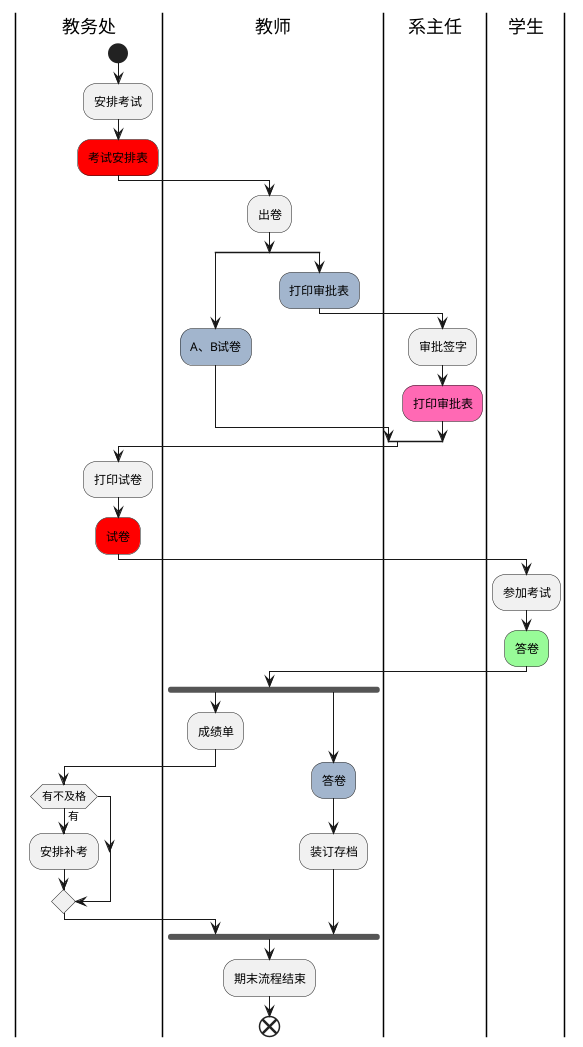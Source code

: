 @startuml
|教务处|
start
:安排考试;
#red:考试安排表;
|教师|
:出卷;
split
#A2B5CD:A、B试卷;
split again
#A2B5CD:打印审批表;

|系主任|
:审批签字;
#HotPink:打印审批表;
endsplit
|教务处|
:打印试卷;
#red:试卷;
|学生|
:参加考试;
#98FB98:答卷;
|教师|
fork
    :成绩单;
    |教务处|
    if(有不及格) then(有)
        :安排补考;
     endif
forkagain
|教师|
    #A2B5CD:答卷;
    :装订存档;
endfork
:期末流程结束;
end

@enduml